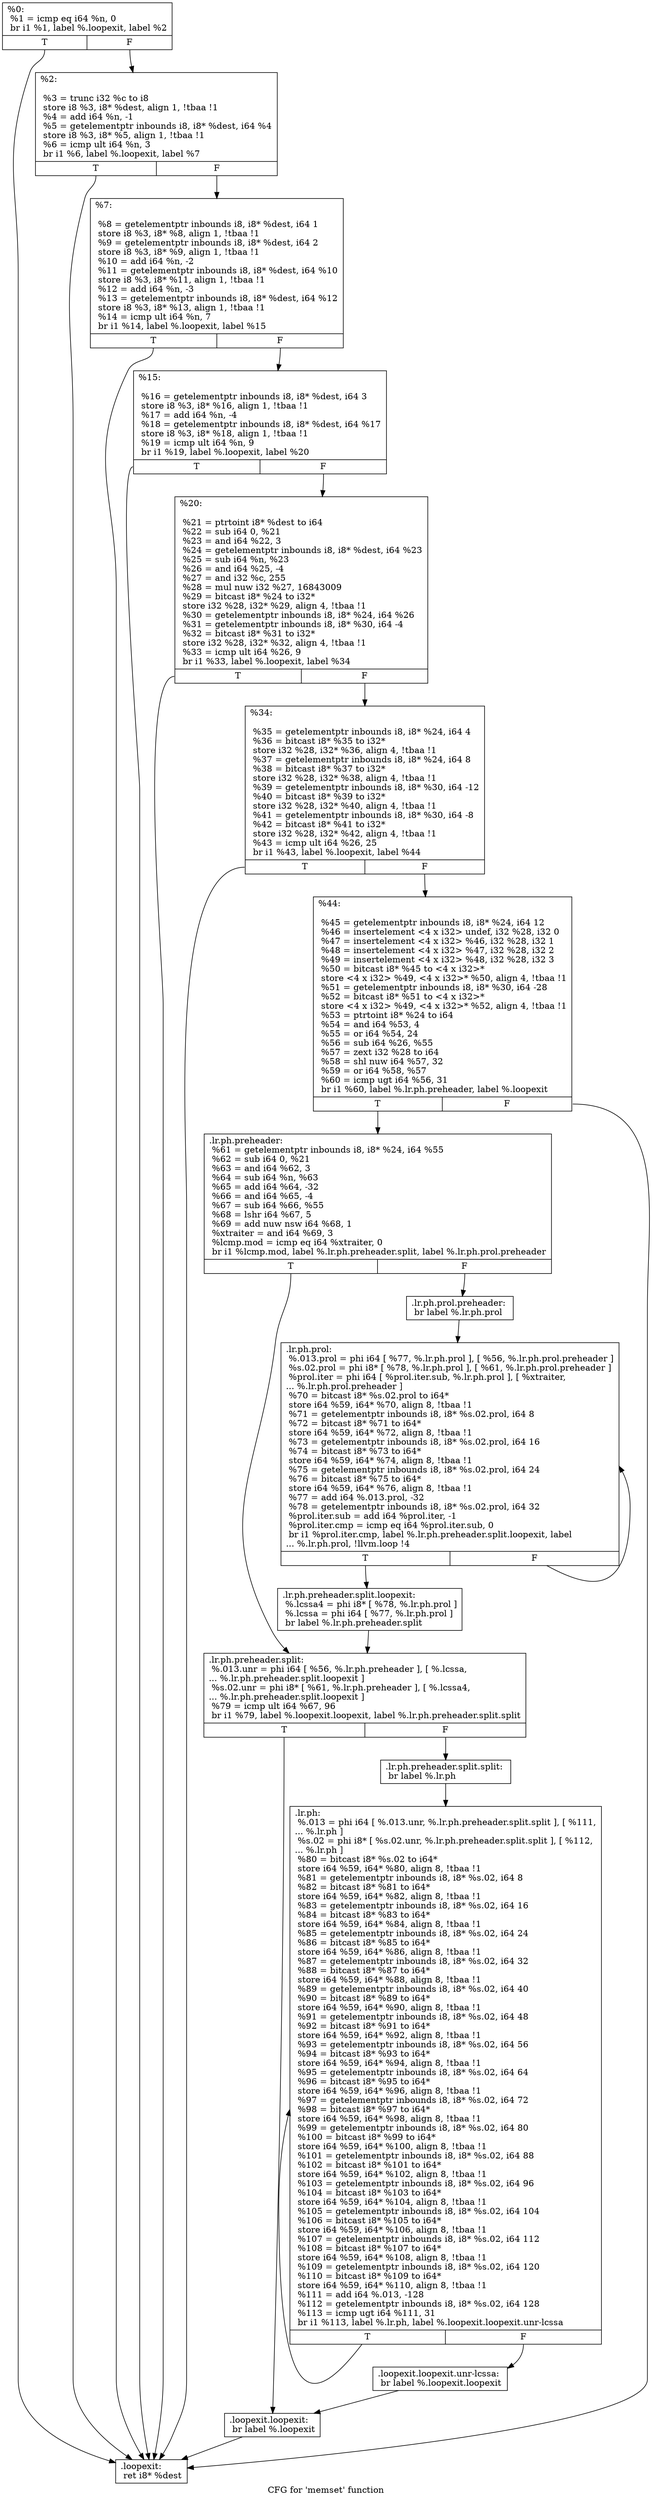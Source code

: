 digraph "CFG for 'memset' function" {
	label="CFG for 'memset' function";

	Node0x97e070 [shape=record,label="{%0:\l  %1 = icmp eq i64 %n, 0\l  br i1 %1, label %.loopexit, label %2\l|{<s0>T|<s1>F}}"];
	Node0x97e070:s0 -> Node0x982a40;
	Node0x97e070:s1 -> Node0x982220;
	Node0x982220 [shape=record,label="{%2:\l\l  %3 = trunc i32 %c to i8\l  store i8 %3, i8* %dest, align 1, !tbaa !1\l  %4 = add i64 %n, -1\l  %5 = getelementptr inbounds i8, i8* %dest, i64 %4\l  store i8 %3, i8* %5, align 1, !tbaa !1\l  %6 = icmp ult i64 %n, 3\l  br i1 %6, label %.loopexit, label %7\l|{<s0>T|<s1>F}}"];
	Node0x982220:s0 -> Node0x982a40;
	Node0x982220:s1 -> Node0x9825e0;
	Node0x9825e0 [shape=record,label="{%7:\l\l  %8 = getelementptr inbounds i8, i8* %dest, i64 1\l  store i8 %3, i8* %8, align 1, !tbaa !1\l  %9 = getelementptr inbounds i8, i8* %dest, i64 2\l  store i8 %3, i8* %9, align 1, !tbaa !1\l  %10 = add i64 %n, -2\l  %11 = getelementptr inbounds i8, i8* %dest, i64 %10\l  store i8 %3, i8* %11, align 1, !tbaa !1\l  %12 = add i64 %n, -3\l  %13 = getelementptr inbounds i8, i8* %dest, i64 %12\l  store i8 %3, i8* %13, align 1, !tbaa !1\l  %14 = icmp ult i64 %n, 7\l  br i1 %14, label %.loopexit, label %15\l|{<s0>T|<s1>F}}"];
	Node0x9825e0:s0 -> Node0x982a40;
	Node0x9825e0:s1 -> Node0x982630;
	Node0x982630 [shape=record,label="{%15:\l\l  %16 = getelementptr inbounds i8, i8* %dest, i64 3\l  store i8 %3, i8* %16, align 1, !tbaa !1\l  %17 = add i64 %n, -4\l  %18 = getelementptr inbounds i8, i8* %dest, i64 %17\l  store i8 %3, i8* %18, align 1, !tbaa !1\l  %19 = icmp ult i64 %n, 9\l  br i1 %19, label %.loopexit, label %20\l|{<s0>T|<s1>F}}"];
	Node0x982630:s0 -> Node0x982a40;
	Node0x982630:s1 -> Node0x982680;
	Node0x982680 [shape=record,label="{%20:\l\l  %21 = ptrtoint i8* %dest to i64\l  %22 = sub i64 0, %21\l  %23 = and i64 %22, 3\l  %24 = getelementptr inbounds i8, i8* %dest, i64 %23\l  %25 = sub i64 %n, %23\l  %26 = and i64 %25, -4\l  %27 = and i32 %c, 255\l  %28 = mul nuw i32 %27, 16843009\l  %29 = bitcast i8* %24 to i32*\l  store i32 %28, i32* %29, align 4, !tbaa !1\l  %30 = getelementptr inbounds i8, i8* %24, i64 %26\l  %31 = getelementptr inbounds i8, i8* %30, i64 -4\l  %32 = bitcast i8* %31 to i32*\l  store i32 %28, i32* %32, align 4, !tbaa !1\l  %33 = icmp ult i64 %26, 9\l  br i1 %33, label %.loopexit, label %34\l|{<s0>T|<s1>F}}"];
	Node0x982680:s0 -> Node0x982a40;
	Node0x982680:s1 -> Node0x9826d0;
	Node0x9826d0 [shape=record,label="{%34:\l\l  %35 = getelementptr inbounds i8, i8* %24, i64 4\l  %36 = bitcast i8* %35 to i32*\l  store i32 %28, i32* %36, align 4, !tbaa !1\l  %37 = getelementptr inbounds i8, i8* %24, i64 8\l  %38 = bitcast i8* %37 to i32*\l  store i32 %28, i32* %38, align 4, !tbaa !1\l  %39 = getelementptr inbounds i8, i8* %30, i64 -12\l  %40 = bitcast i8* %39 to i32*\l  store i32 %28, i32* %40, align 4, !tbaa !1\l  %41 = getelementptr inbounds i8, i8* %30, i64 -8\l  %42 = bitcast i8* %41 to i32*\l  store i32 %28, i32* %42, align 4, !tbaa !1\l  %43 = icmp ult i64 %26, 25\l  br i1 %43, label %.loopexit, label %44\l|{<s0>T|<s1>F}}"];
	Node0x9826d0:s0 -> Node0x982a40;
	Node0x9826d0:s1 -> Node0x982720;
	Node0x982720 [shape=record,label="{%44:\l\l  %45 = getelementptr inbounds i8, i8* %24, i64 12\l  %46 = insertelement \<4 x i32\> undef, i32 %28, i32 0\l  %47 = insertelement \<4 x i32\> %46, i32 %28, i32 1\l  %48 = insertelement \<4 x i32\> %47, i32 %28, i32 2\l  %49 = insertelement \<4 x i32\> %48, i32 %28, i32 3\l  %50 = bitcast i8* %45 to \<4 x i32\>*\l  store \<4 x i32\> %49, \<4 x i32\>* %50, align 4, !tbaa !1\l  %51 = getelementptr inbounds i8, i8* %30, i64 -28\l  %52 = bitcast i8* %51 to \<4 x i32\>*\l  store \<4 x i32\> %49, \<4 x i32\>* %52, align 4, !tbaa !1\l  %53 = ptrtoint i8* %24 to i64\l  %54 = and i64 %53, 4\l  %55 = or i64 %54, 24\l  %56 = sub i64 %26, %55\l  %57 = zext i32 %28 to i64\l  %58 = shl nuw i64 %57, 32\l  %59 = or i64 %58, %57\l  %60 = icmp ugt i64 %56, 31\l  br i1 %60, label %.lr.ph.preheader, label %.loopexit\l|{<s0>T|<s1>F}}"];
	Node0x982720:s0 -> Node0x982770;
	Node0x982720:s1 -> Node0x982a40;
	Node0x982770 [shape=record,label="{.lr.ph.preheader:                                 \l  %61 = getelementptr inbounds i8, i8* %24, i64 %55\l  %62 = sub i64 0, %21\l  %63 = and i64 %62, 3\l  %64 = sub i64 %n, %63\l  %65 = add i64 %64, -32\l  %66 = and i64 %65, -4\l  %67 = sub i64 %66, %55\l  %68 = lshr i64 %67, 5\l  %69 = add nuw nsw i64 %68, 1\l  %xtraiter = and i64 %69, 3\l  %lcmp.mod = icmp eq i64 %xtraiter, 0\l  br i1 %lcmp.mod, label %.lr.ph.preheader.split, label %.lr.ph.prol.preheader\l|{<s0>T|<s1>F}}"];
	Node0x982770:s0 -> Node0x9828b0;
	Node0x982770:s1 -> Node0x9827c0;
	Node0x9827c0 [shape=record,label="{.lr.ph.prol.preheader:                            \l  br label %.lr.ph.prol\l}"];
	Node0x9827c0 -> Node0x982810;
	Node0x982810 [shape=record,label="{.lr.ph.prol:                                      \l  %.013.prol = phi i64 [ %77, %.lr.ph.prol ], [ %56, %.lr.ph.prol.preheader ]\l  %s.02.prol = phi i8* [ %78, %.lr.ph.prol ], [ %61, %.lr.ph.prol.preheader ]\l  %prol.iter = phi i64 [ %prol.iter.sub, %.lr.ph.prol ], [ %xtraiter,\l... %.lr.ph.prol.preheader ]\l  %70 = bitcast i8* %s.02.prol to i64*\l  store i64 %59, i64* %70, align 8, !tbaa !1\l  %71 = getelementptr inbounds i8, i8* %s.02.prol, i64 8\l  %72 = bitcast i8* %71 to i64*\l  store i64 %59, i64* %72, align 8, !tbaa !1\l  %73 = getelementptr inbounds i8, i8* %s.02.prol, i64 16\l  %74 = bitcast i8* %73 to i64*\l  store i64 %59, i64* %74, align 8, !tbaa !1\l  %75 = getelementptr inbounds i8, i8* %s.02.prol, i64 24\l  %76 = bitcast i8* %75 to i64*\l  store i64 %59, i64* %76, align 8, !tbaa !1\l  %77 = add i64 %.013.prol, -32\l  %78 = getelementptr inbounds i8, i8* %s.02.prol, i64 32\l  %prol.iter.sub = add i64 %prol.iter, -1\l  %prol.iter.cmp = icmp eq i64 %prol.iter.sub, 0\l  br i1 %prol.iter.cmp, label %.lr.ph.preheader.split.loopexit, label\l... %.lr.ph.prol, !llvm.loop !4\l|{<s0>T|<s1>F}}"];
	Node0x982810:s0 -> Node0x982860;
	Node0x982810:s1 -> Node0x982810;
	Node0x982860 [shape=record,label="{.lr.ph.preheader.split.loopexit:                  \l  %.lcssa4 = phi i8* [ %78, %.lr.ph.prol ]\l  %.lcssa = phi i64 [ %77, %.lr.ph.prol ]\l  br label %.lr.ph.preheader.split\l}"];
	Node0x982860 -> Node0x9828b0;
	Node0x9828b0 [shape=record,label="{.lr.ph.preheader.split:                           \l  %.013.unr = phi i64 [ %56, %.lr.ph.preheader ], [ %.lcssa,\l... %.lr.ph.preheader.split.loopexit ]\l  %s.02.unr = phi i8* [ %61, %.lr.ph.preheader ], [ %.lcssa4,\l... %.lr.ph.preheader.split.loopexit ]\l  %79 = icmp ult i64 %67, 96\l  br i1 %79, label %.loopexit.loopexit, label %.lr.ph.preheader.split.split\l|{<s0>T|<s1>F}}"];
	Node0x9828b0:s0 -> Node0x9829f0;
	Node0x9828b0:s1 -> Node0x982900;
	Node0x982900 [shape=record,label="{.lr.ph.preheader.split.split:                     \l  br label %.lr.ph\l}"];
	Node0x982900 -> Node0x982950;
	Node0x982950 [shape=record,label="{.lr.ph:                                           \l  %.013 = phi i64 [ %.013.unr, %.lr.ph.preheader.split.split ], [ %111,\l... %.lr.ph ]\l  %s.02 = phi i8* [ %s.02.unr, %.lr.ph.preheader.split.split ], [ %112,\l... %.lr.ph ]\l  %80 = bitcast i8* %s.02 to i64*\l  store i64 %59, i64* %80, align 8, !tbaa !1\l  %81 = getelementptr inbounds i8, i8* %s.02, i64 8\l  %82 = bitcast i8* %81 to i64*\l  store i64 %59, i64* %82, align 8, !tbaa !1\l  %83 = getelementptr inbounds i8, i8* %s.02, i64 16\l  %84 = bitcast i8* %83 to i64*\l  store i64 %59, i64* %84, align 8, !tbaa !1\l  %85 = getelementptr inbounds i8, i8* %s.02, i64 24\l  %86 = bitcast i8* %85 to i64*\l  store i64 %59, i64* %86, align 8, !tbaa !1\l  %87 = getelementptr inbounds i8, i8* %s.02, i64 32\l  %88 = bitcast i8* %87 to i64*\l  store i64 %59, i64* %88, align 8, !tbaa !1\l  %89 = getelementptr inbounds i8, i8* %s.02, i64 40\l  %90 = bitcast i8* %89 to i64*\l  store i64 %59, i64* %90, align 8, !tbaa !1\l  %91 = getelementptr inbounds i8, i8* %s.02, i64 48\l  %92 = bitcast i8* %91 to i64*\l  store i64 %59, i64* %92, align 8, !tbaa !1\l  %93 = getelementptr inbounds i8, i8* %s.02, i64 56\l  %94 = bitcast i8* %93 to i64*\l  store i64 %59, i64* %94, align 8, !tbaa !1\l  %95 = getelementptr inbounds i8, i8* %s.02, i64 64\l  %96 = bitcast i8* %95 to i64*\l  store i64 %59, i64* %96, align 8, !tbaa !1\l  %97 = getelementptr inbounds i8, i8* %s.02, i64 72\l  %98 = bitcast i8* %97 to i64*\l  store i64 %59, i64* %98, align 8, !tbaa !1\l  %99 = getelementptr inbounds i8, i8* %s.02, i64 80\l  %100 = bitcast i8* %99 to i64*\l  store i64 %59, i64* %100, align 8, !tbaa !1\l  %101 = getelementptr inbounds i8, i8* %s.02, i64 88\l  %102 = bitcast i8* %101 to i64*\l  store i64 %59, i64* %102, align 8, !tbaa !1\l  %103 = getelementptr inbounds i8, i8* %s.02, i64 96\l  %104 = bitcast i8* %103 to i64*\l  store i64 %59, i64* %104, align 8, !tbaa !1\l  %105 = getelementptr inbounds i8, i8* %s.02, i64 104\l  %106 = bitcast i8* %105 to i64*\l  store i64 %59, i64* %106, align 8, !tbaa !1\l  %107 = getelementptr inbounds i8, i8* %s.02, i64 112\l  %108 = bitcast i8* %107 to i64*\l  store i64 %59, i64* %108, align 8, !tbaa !1\l  %109 = getelementptr inbounds i8, i8* %s.02, i64 120\l  %110 = bitcast i8* %109 to i64*\l  store i64 %59, i64* %110, align 8, !tbaa !1\l  %111 = add i64 %.013, -128\l  %112 = getelementptr inbounds i8, i8* %s.02, i64 128\l  %113 = icmp ugt i64 %111, 31\l  br i1 %113, label %.lr.ph, label %.loopexit.loopexit.unr-lcssa\l|{<s0>T|<s1>F}}"];
	Node0x982950:s0 -> Node0x982950;
	Node0x982950:s1 -> Node0x9829a0;
	Node0x9829a0 [shape=record,label="{.loopexit.loopexit.unr-lcssa:                     \l  br label %.loopexit.loopexit\l}"];
	Node0x9829a0 -> Node0x9829f0;
	Node0x9829f0 [shape=record,label="{.loopexit.loopexit:                               \l  br label %.loopexit\l}"];
	Node0x9829f0 -> Node0x982a40;
	Node0x982a40 [shape=record,label="{.loopexit:                                        \l  ret i8* %dest\l}"];
}
